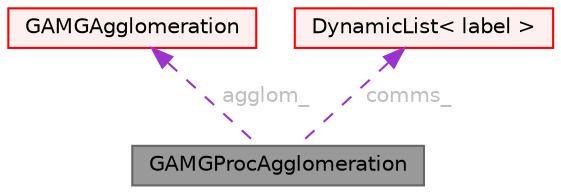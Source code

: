 digraph "GAMGProcAgglomeration"
{
 // LATEX_PDF_SIZE
  bgcolor="transparent";
  edge [fontname=Helvetica,fontsize=10,labelfontname=Helvetica,labelfontsize=10];
  node [fontname=Helvetica,fontsize=10,shape=box,height=0.2,width=0.4];
  Node1 [id="Node000001",label="GAMGProcAgglomeration",height=0.2,width=0.4,color="gray40", fillcolor="grey60", style="filled", fontcolor="black",tooltip="Processor agglomeration of GAMGAgglomerations."];
  Node2 -> Node1 [id="edge1_Node000001_Node000002",dir="back",color="darkorchid3",style="dashed",tooltip=" ",label=" agglom_",fontcolor="grey" ];
  Node2 [id="Node000002",label="GAMGAgglomeration",height=0.2,width=0.4,color="red", fillcolor="#FFF0F0", style="filled",URL="$classFoam_1_1GAMGAgglomeration.html",tooltip="Geometric agglomerated algebraic multigrid agglomeration class."];
  Node23 -> Node1 [id="edge2_Node000001_Node000023",dir="back",color="darkorchid3",style="dashed",tooltip=" ",label=" comms_",fontcolor="grey" ];
  Node23 [id="Node000023",label="DynamicList\< label \>",height=0.2,width=0.4,color="red", fillcolor="#FFF0F0", style="filled",URL="$classFoam_1_1DynamicList.html",tooltip=" "];
}
